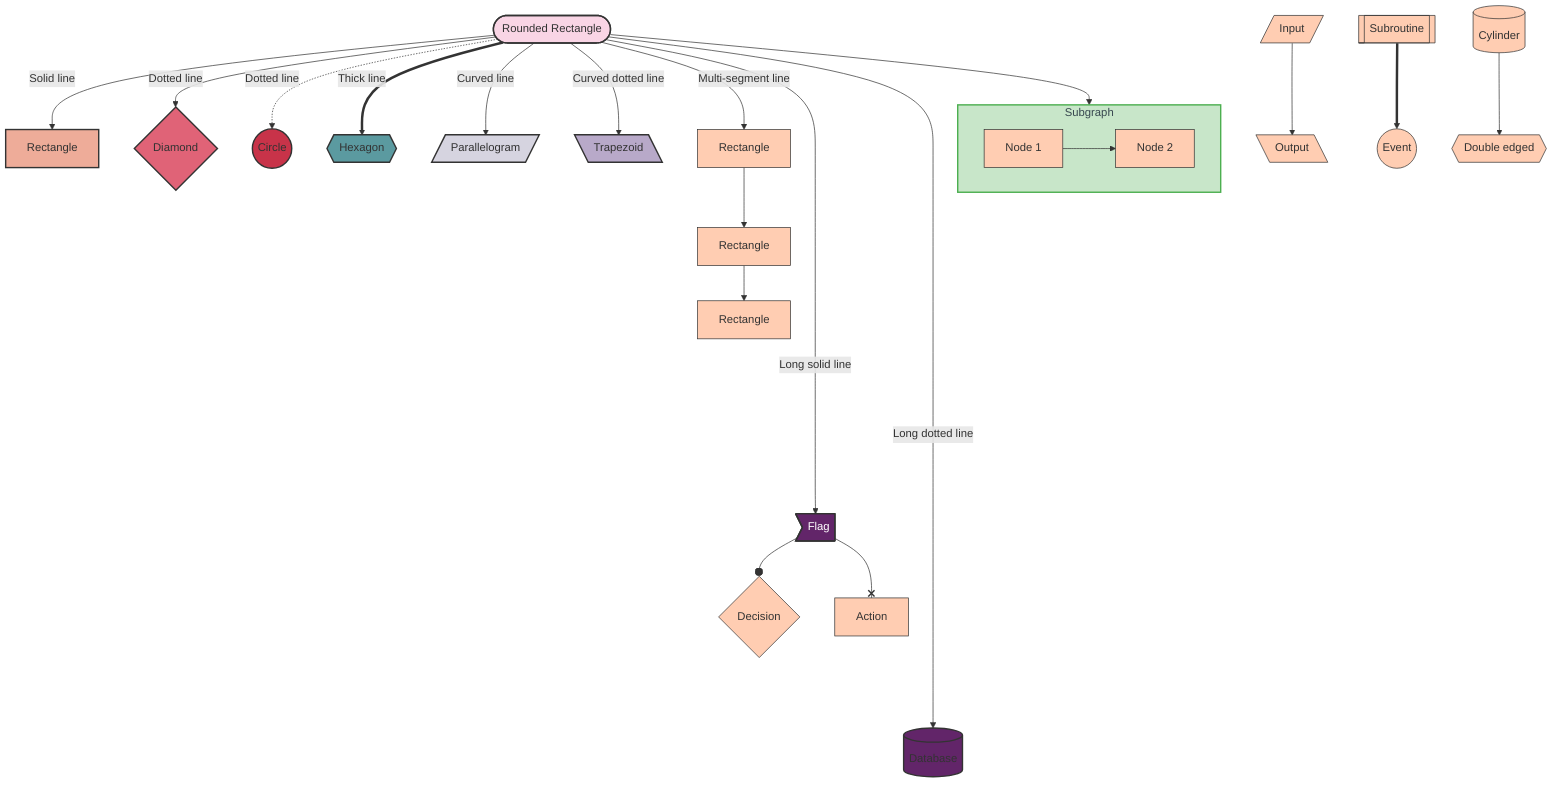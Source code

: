 flowchart TD
    A([Rounded Rectangle]) -->|Solid line| B[Rectangle]
    A -->|Dotted line| C{Diamond}
    A -.->|Dotted line| D((Circle))
    A ==>|Thick line| E{{Hexagon}}
    A -->|Curved line| F[/Parallelogram/]
    A -->|Curved dotted line| G[\Trapezoid\]
    A -->|Multi-segment line| H[Rectangle] --> I[Rectangle] --> J[Rectangle]
    A -------->|Long solid line| K>Flag]
    A ----------->|Long dotted line| L[(Database)]
    K --o M{Decision}
    K --x N[Action]
    O[/Input/] --> P[\Output\]
    Q[[Subroutine]] ==> R((Event))
    S[("Cylinder")] --> T{{"Double edged"}}

    subgraph Subgraph
        U[Node 1] --> V[Node 2]
    end

    A --> Subgraph

    style A fill:#f9d5e5,stroke:#333,stroke-width:2px
    style B fill:#eeac99,stroke:#333,stroke-width:2px
    style C fill:#e06377,stroke:#333,stroke-width:2px
    style D fill:#c83349,stroke:#333,stroke-width:2px
    style E fill:#5b9aa0,stroke:#333,stroke-width:2px
    style F fill:#d6d4e0,stroke:#333,stroke-width:2px
    style G fill:#b8a9c9,stroke:#333,stroke-width:2px
    style K fill:#622569,stroke:#333,stroke-width:2px,color:#fff
    style L fill:#622569,stroke:#333,stroke-width:2px
    style Subgraph fill:#c8e6c9,stroke:#4caf50,stroke-width:2px,color:#37474f

    classDef default fill:#ffcdb2,stroke:#333,stroke-width:1px;